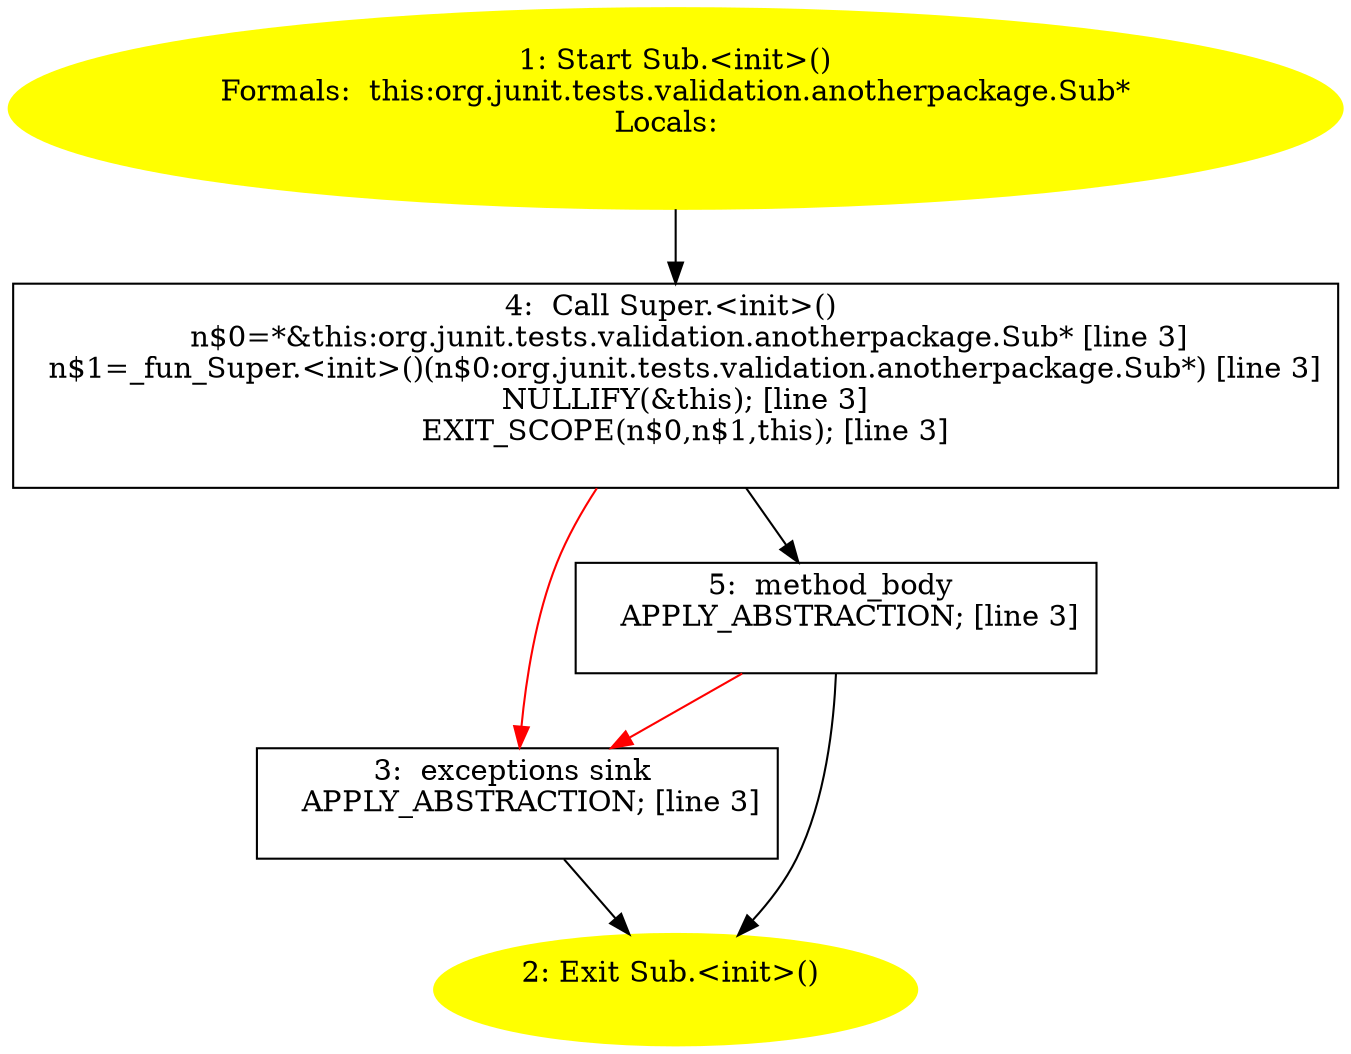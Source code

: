 /* @generated */
digraph cfg {
"org.junit.tests.validation.anotherpackage.Sub.<init>().8491663bb997f9ef505bc34cd9543a06_1" [label="1: Start Sub.<init>()\nFormals:  this:org.junit.tests.validation.anotherpackage.Sub*\nLocals:  \n  " color=yellow style=filled]
	

	 "org.junit.tests.validation.anotherpackage.Sub.<init>().8491663bb997f9ef505bc34cd9543a06_1" -> "org.junit.tests.validation.anotherpackage.Sub.<init>().8491663bb997f9ef505bc34cd9543a06_4" ;
"org.junit.tests.validation.anotherpackage.Sub.<init>().8491663bb997f9ef505bc34cd9543a06_2" [label="2: Exit Sub.<init>() \n  " color=yellow style=filled]
	

"org.junit.tests.validation.anotherpackage.Sub.<init>().8491663bb997f9ef505bc34cd9543a06_3" [label="3:  exceptions sink \n   APPLY_ABSTRACTION; [line 3]\n " shape="box"]
	

	 "org.junit.tests.validation.anotherpackage.Sub.<init>().8491663bb997f9ef505bc34cd9543a06_3" -> "org.junit.tests.validation.anotherpackage.Sub.<init>().8491663bb997f9ef505bc34cd9543a06_2" ;
"org.junit.tests.validation.anotherpackage.Sub.<init>().8491663bb997f9ef505bc34cd9543a06_4" [label="4:  Call Super.<init>() \n   n$0=*&this:org.junit.tests.validation.anotherpackage.Sub* [line 3]\n  n$1=_fun_Super.<init>()(n$0:org.junit.tests.validation.anotherpackage.Sub*) [line 3]\n  NULLIFY(&this); [line 3]\n  EXIT_SCOPE(n$0,n$1,this); [line 3]\n " shape="box"]
	

	 "org.junit.tests.validation.anotherpackage.Sub.<init>().8491663bb997f9ef505bc34cd9543a06_4" -> "org.junit.tests.validation.anotherpackage.Sub.<init>().8491663bb997f9ef505bc34cd9543a06_5" ;
	 "org.junit.tests.validation.anotherpackage.Sub.<init>().8491663bb997f9ef505bc34cd9543a06_4" -> "org.junit.tests.validation.anotherpackage.Sub.<init>().8491663bb997f9ef505bc34cd9543a06_3" [color="red" ];
"org.junit.tests.validation.anotherpackage.Sub.<init>().8491663bb997f9ef505bc34cd9543a06_5" [label="5:  method_body \n   APPLY_ABSTRACTION; [line 3]\n " shape="box"]
	

	 "org.junit.tests.validation.anotherpackage.Sub.<init>().8491663bb997f9ef505bc34cd9543a06_5" -> "org.junit.tests.validation.anotherpackage.Sub.<init>().8491663bb997f9ef505bc34cd9543a06_2" ;
	 "org.junit.tests.validation.anotherpackage.Sub.<init>().8491663bb997f9ef505bc34cd9543a06_5" -> "org.junit.tests.validation.anotherpackage.Sub.<init>().8491663bb997f9ef505bc34cd9543a06_3" [color="red" ];
}
